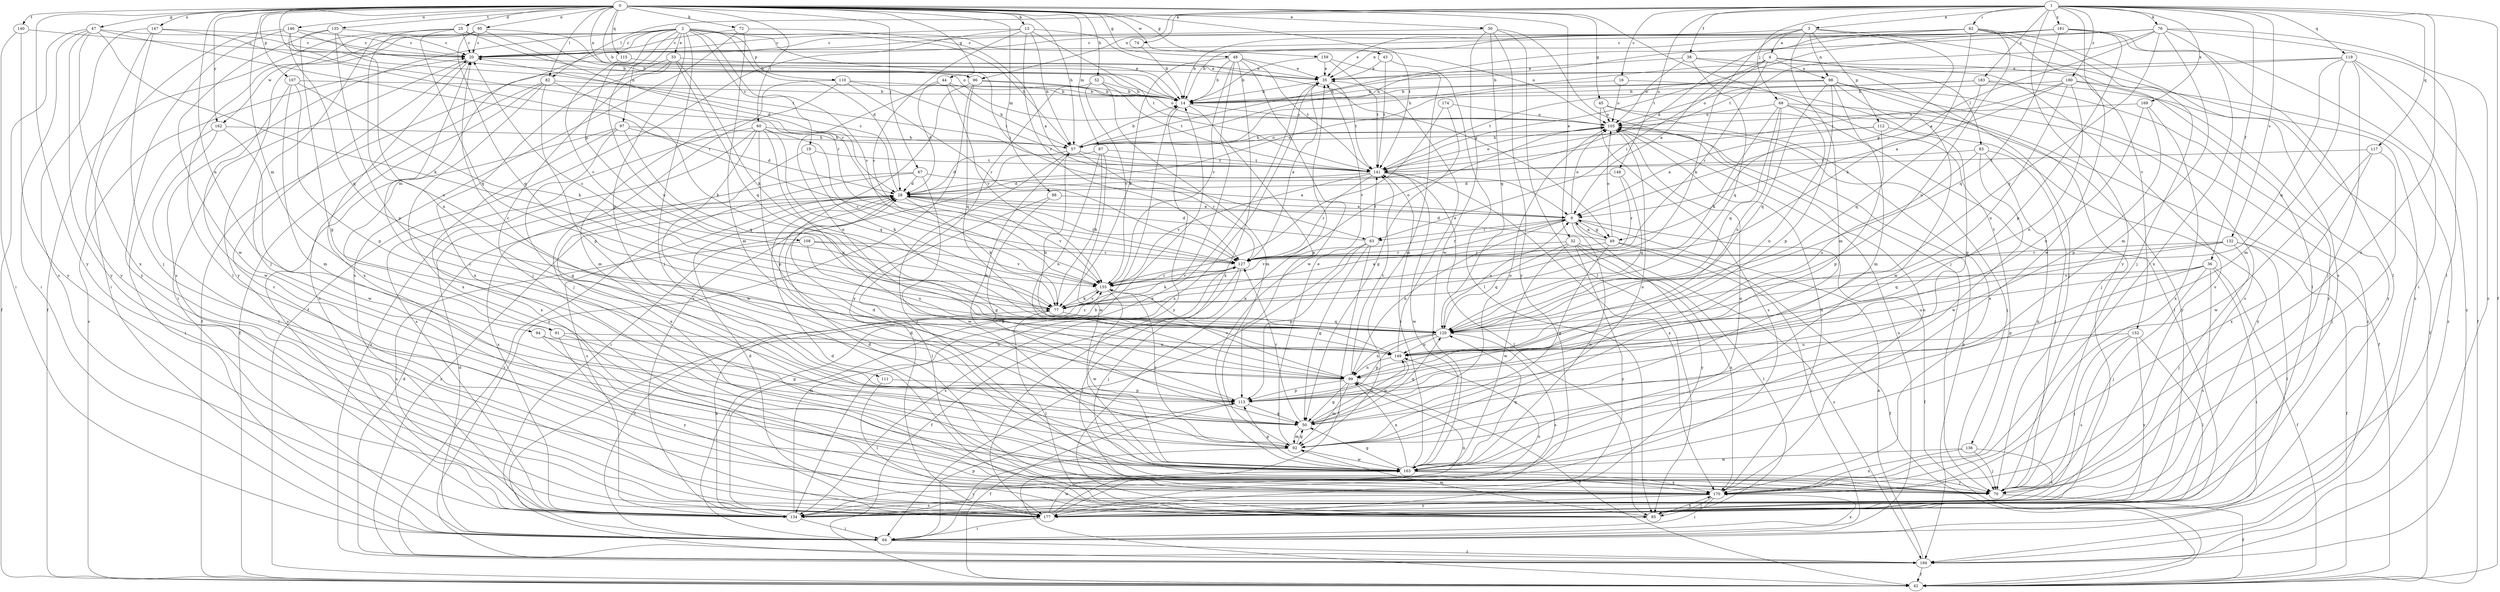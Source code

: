 strict digraph  {
0;
1;
2;
3;
4;
6;
13;
14;
16;
19;
20;
25;
28;
30;
32;
33;
35;
36;
38;
42;
43;
44;
45;
47;
48;
49;
50;
52;
57;
60;
62;
63;
64;
67;
68;
70;
72;
74;
76;
77;
82;
83;
85;
87;
88;
91;
92;
94;
95;
96;
97;
98;
99;
105;
107;
108;
110;
111;
112;
113;
115;
117;
119;
120;
127;
132;
134;
135;
136;
140;
141;
146;
147;
148;
149;
152;
155;
159;
162;
163;
169;
170;
174;
177;
180;
181;
183;
184;
0 -> 13  [label=b];
0 -> 14  [label=b];
0 -> 25  [label=d];
0 -> 30  [label=e];
0 -> 32  [label=e];
0 -> 43  [label=g];
0 -> 44  [label=g];
0 -> 45  [label=g];
0 -> 47  [label=g];
0 -> 48  [label=g];
0 -> 52  [label=h];
0 -> 57  [label=h];
0 -> 60  [label=i];
0 -> 67  [label=j];
0 -> 72  [label=k];
0 -> 82  [label=l];
0 -> 87  [label=m];
0 -> 88  [label=m];
0 -> 91  [label=m];
0 -> 94  [label=n];
0 -> 95  [label=n];
0 -> 96  [label=n];
0 -> 107  [label=p];
0 -> 115  [label=q];
0 -> 127  [label=r];
0 -> 135  [label=t];
0 -> 136  [label=t];
0 -> 140  [label=t];
0 -> 141  [label=t];
0 -> 146  [label=u];
0 -> 147  [label=u];
0 -> 159  [label=w];
0 -> 162  [label=y];
0 -> 177  [label=y];
1 -> 3  [label=a];
1 -> 16  [label=c];
1 -> 36  [label=f];
1 -> 38  [label=f];
1 -> 42  [label=f];
1 -> 62  [label=i];
1 -> 68  [label=j];
1 -> 74  [label=k];
1 -> 76  [label=k];
1 -> 82  [label=l];
1 -> 96  [label=n];
1 -> 117  [label=q];
1 -> 119  [label=q];
1 -> 132  [label=s];
1 -> 148  [label=u];
1 -> 152  [label=v];
1 -> 169  [label=x];
1 -> 170  [label=x];
1 -> 177  [label=y];
1 -> 180  [label=z];
1 -> 181  [label=z];
1 -> 183  [label=z];
2 -> 19  [label=c];
2 -> 20  [label=c];
2 -> 28  [label=d];
2 -> 33  [label=e];
2 -> 57  [label=h];
2 -> 63  [label=i];
2 -> 70  [label=j];
2 -> 91  [label=m];
2 -> 97  [label=n];
2 -> 105  [label=o];
2 -> 108  [label=p];
2 -> 110  [label=p];
2 -> 111  [label=p];
2 -> 134  [label=s];
2 -> 149  [label=u];
2 -> 155  [label=v];
2 -> 162  [label=w];
2 -> 177  [label=y];
3 -> 4  [label=a];
3 -> 35  [label=e];
3 -> 49  [label=g];
3 -> 77  [label=k];
3 -> 92  [label=m];
3 -> 98  [label=n];
3 -> 112  [label=p];
3 -> 184  [label=z];
4 -> 6  [label=a];
4 -> 57  [label=h];
4 -> 63  [label=i];
4 -> 83  [label=l];
4 -> 85  [label=l];
4 -> 98  [label=n];
4 -> 127  [label=r];
6 -> 42  [label=f];
6 -> 49  [label=g];
6 -> 63  [label=i];
6 -> 99  [label=n];
6 -> 105  [label=o];
6 -> 127  [label=r];
6 -> 163  [label=w];
6 -> 177  [label=y];
13 -> 20  [label=c];
13 -> 42  [label=f];
13 -> 49  [label=g];
13 -> 57  [label=h];
13 -> 127  [label=r];
13 -> 141  [label=t];
13 -> 155  [label=v];
14 -> 105  [label=o];
14 -> 113  [label=p];
14 -> 177  [label=y];
16 -> 14  [label=b];
16 -> 50  [label=g];
16 -> 105  [label=o];
19 -> 77  [label=k];
19 -> 141  [label=t];
19 -> 170  [label=x];
20 -> 35  [label=e];
20 -> 64  [label=i];
20 -> 170  [label=x];
25 -> 14  [label=b];
25 -> 20  [label=c];
25 -> 42  [label=f];
25 -> 105  [label=o];
25 -> 120  [label=q];
25 -> 149  [label=u];
28 -> 6  [label=a];
28 -> 20  [label=c];
28 -> 77  [label=k];
28 -> 127  [label=r];
28 -> 134  [label=s];
28 -> 155  [label=v];
28 -> 184  [label=z];
30 -> 20  [label=c];
30 -> 70  [label=j];
30 -> 85  [label=l];
30 -> 120  [label=q];
30 -> 163  [label=w];
30 -> 177  [label=y];
32 -> 85  [label=l];
32 -> 120  [label=q];
32 -> 127  [label=r];
32 -> 163  [label=w];
32 -> 170  [label=x];
32 -> 177  [label=y];
32 -> 184  [label=z];
33 -> 35  [label=e];
33 -> 42  [label=f];
33 -> 70  [label=j];
33 -> 77  [label=k];
33 -> 120  [label=q];
33 -> 170  [label=x];
35 -> 14  [label=b];
35 -> 134  [label=s];
35 -> 141  [label=t];
36 -> 42  [label=f];
36 -> 64  [label=i];
36 -> 70  [label=j];
36 -> 113  [label=p];
36 -> 134  [label=s];
36 -> 149  [label=u];
36 -> 155  [label=v];
38 -> 35  [label=e];
38 -> 70  [label=j];
38 -> 105  [label=o];
38 -> 120  [label=q];
38 -> 134  [label=s];
42 -> 20  [label=c];
43 -> 35  [label=e];
43 -> 85  [label=l];
43 -> 141  [label=t];
44 -> 14  [label=b];
44 -> 28  [label=d];
44 -> 57  [label=h];
44 -> 99  [label=n];
44 -> 155  [label=v];
45 -> 85  [label=l];
45 -> 105  [label=o];
45 -> 134  [label=s];
45 -> 170  [label=x];
47 -> 20  [label=c];
47 -> 42  [label=f];
47 -> 64  [label=i];
47 -> 77  [label=k];
47 -> 127  [label=r];
47 -> 170  [label=x];
47 -> 177  [label=y];
48 -> 14  [label=b];
48 -> 35  [label=e];
48 -> 77  [label=k];
48 -> 141  [label=t];
48 -> 155  [label=v];
48 -> 163  [label=w];
48 -> 170  [label=x];
48 -> 184  [label=z];
49 -> 6  [label=a];
49 -> 28  [label=d];
49 -> 42  [label=f];
49 -> 50  [label=g];
49 -> 64  [label=i];
49 -> 105  [label=o];
49 -> 127  [label=r];
50 -> 28  [label=d];
50 -> 92  [label=m];
50 -> 105  [label=o];
50 -> 120  [label=q];
50 -> 127  [label=r];
50 -> 149  [label=u];
52 -> 14  [label=b];
52 -> 92  [label=m];
52 -> 141  [label=t];
52 -> 155  [label=v];
52 -> 177  [label=y];
57 -> 14  [label=b];
57 -> 64  [label=i];
57 -> 70  [label=j];
57 -> 105  [label=o];
57 -> 127  [label=r];
57 -> 141  [label=t];
60 -> 57  [label=h];
60 -> 99  [label=n];
60 -> 113  [label=p];
60 -> 120  [label=q];
60 -> 134  [label=s];
60 -> 155  [label=v];
60 -> 163  [label=w];
60 -> 184  [label=z];
62 -> 14  [label=b];
62 -> 20  [label=c];
62 -> 28  [label=d];
62 -> 35  [label=e];
62 -> 70  [label=j];
62 -> 77  [label=k];
62 -> 134  [label=s];
62 -> 149  [label=u];
62 -> 163  [label=w];
63 -> 28  [label=d];
63 -> 42  [label=f];
63 -> 50  [label=g];
63 -> 64  [label=i];
63 -> 113  [label=p];
63 -> 141  [label=t];
64 -> 14  [label=b];
64 -> 28  [label=d];
64 -> 105  [label=o];
64 -> 113  [label=p];
64 -> 155  [label=v];
64 -> 170  [label=x];
64 -> 184  [label=z];
67 -> 6  [label=a];
67 -> 28  [label=d];
67 -> 134  [label=s];
67 -> 163  [label=w];
67 -> 184  [label=z];
68 -> 42  [label=f];
68 -> 77  [label=k];
68 -> 99  [label=n];
68 -> 105  [label=o];
68 -> 120  [label=q];
68 -> 149  [label=u];
68 -> 177  [label=y];
70 -> 42  [label=f];
72 -> 6  [label=a];
72 -> 20  [label=c];
72 -> 92  [label=m];
72 -> 134  [label=s];
74 -> 14  [label=b];
76 -> 6  [label=a];
76 -> 20  [label=c];
76 -> 57  [label=h];
76 -> 85  [label=l];
76 -> 92  [label=m];
76 -> 120  [label=q];
76 -> 141  [label=t];
76 -> 170  [label=x];
76 -> 184  [label=z];
77 -> 6  [label=a];
77 -> 20  [label=c];
77 -> 85  [label=l];
77 -> 120  [label=q];
77 -> 155  [label=v];
82 -> 14  [label=b];
82 -> 42  [label=f];
82 -> 77  [label=k];
82 -> 113  [label=p];
82 -> 134  [label=s];
82 -> 170  [label=x];
83 -> 70  [label=j];
83 -> 141  [label=t];
83 -> 149  [label=u];
83 -> 163  [label=w];
83 -> 170  [label=x];
85 -> 28  [label=d];
85 -> 35  [label=e];
85 -> 92  [label=m];
85 -> 170  [label=x];
87 -> 28  [label=d];
87 -> 77  [label=k];
87 -> 99  [label=n];
87 -> 141  [label=t];
87 -> 163  [label=w];
88 -> 6  [label=a];
88 -> 50  [label=g];
88 -> 85  [label=l];
91 -> 92  [label=m];
91 -> 149  [label=u];
91 -> 177  [label=y];
92 -> 35  [label=e];
92 -> 50  [label=g];
92 -> 64  [label=i];
92 -> 105  [label=o];
92 -> 155  [label=v];
92 -> 163  [label=w];
94 -> 50  [label=g];
94 -> 70  [label=j];
94 -> 149  [label=u];
95 -> 14  [label=b];
95 -> 20  [label=c];
95 -> 28  [label=d];
95 -> 70  [label=j];
95 -> 85  [label=l];
95 -> 120  [label=q];
96 -> 14  [label=b];
96 -> 105  [label=o];
96 -> 120  [label=q];
96 -> 134  [label=s];
96 -> 184  [label=z];
97 -> 28  [label=d];
97 -> 50  [label=g];
97 -> 57  [label=h];
97 -> 120  [label=q];
97 -> 134  [label=s];
97 -> 170  [label=x];
98 -> 14  [label=b];
98 -> 28  [label=d];
98 -> 70  [label=j];
98 -> 92  [label=m];
98 -> 113  [label=p];
98 -> 120  [label=q];
98 -> 134  [label=s];
98 -> 141  [label=t];
98 -> 163  [label=w];
98 -> 184  [label=z];
99 -> 20  [label=c];
99 -> 42  [label=f];
99 -> 50  [label=g];
99 -> 92  [label=m];
99 -> 113  [label=p];
99 -> 141  [label=t];
99 -> 155  [label=v];
105 -> 57  [label=h];
105 -> 70  [label=j];
105 -> 170  [label=x];
105 -> 184  [label=z];
107 -> 14  [label=b];
107 -> 77  [label=k];
107 -> 92  [label=m];
107 -> 113  [label=p];
107 -> 163  [label=w];
108 -> 127  [label=r];
108 -> 134  [label=s];
108 -> 149  [label=u];
108 -> 155  [label=v];
110 -> 14  [label=b];
110 -> 70  [label=j];
110 -> 92  [label=m];
110 -> 127  [label=r];
110 -> 141  [label=t];
111 -> 85  [label=l];
111 -> 113  [label=p];
112 -> 6  [label=a];
112 -> 57  [label=h];
112 -> 113  [label=p];
112 -> 177  [label=y];
113 -> 42  [label=f];
113 -> 50  [label=g];
113 -> 57  [label=h];
115 -> 35  [label=e];
115 -> 155  [label=v];
117 -> 70  [label=j];
117 -> 141  [label=t];
117 -> 163  [label=w];
117 -> 170  [label=x];
119 -> 14  [label=b];
119 -> 35  [label=e];
119 -> 42  [label=f];
119 -> 70  [label=j];
119 -> 92  [label=m];
119 -> 120  [label=q];
119 -> 184  [label=z];
120 -> 6  [label=a];
120 -> 99  [label=n];
120 -> 113  [label=p];
120 -> 134  [label=s];
120 -> 149  [label=u];
127 -> 35  [label=e];
127 -> 42  [label=f];
127 -> 70  [label=j];
127 -> 77  [label=k];
127 -> 105  [label=o];
127 -> 134  [label=s];
127 -> 155  [label=v];
132 -> 42  [label=f];
132 -> 70  [label=j];
132 -> 85  [label=l];
132 -> 120  [label=q];
132 -> 127  [label=r];
132 -> 155  [label=v];
134 -> 14  [label=b];
134 -> 35  [label=e];
134 -> 64  [label=i];
134 -> 77  [label=k];
135 -> 20  [label=c];
135 -> 50  [label=g];
135 -> 99  [label=n];
135 -> 113  [label=p];
135 -> 163  [label=w];
136 -> 70  [label=j];
136 -> 134  [label=s];
136 -> 163  [label=w];
136 -> 170  [label=x];
140 -> 20  [label=c];
140 -> 64  [label=i];
140 -> 177  [label=y];
141 -> 28  [label=d];
141 -> 85  [label=l];
141 -> 105  [label=o];
141 -> 127  [label=r];
141 -> 155  [label=v];
141 -> 163  [label=w];
141 -> 170  [label=x];
146 -> 14  [label=b];
146 -> 20  [label=c];
146 -> 64  [label=i];
146 -> 120  [label=q];
146 -> 141  [label=t];
146 -> 177  [label=y];
147 -> 20  [label=c];
147 -> 70  [label=j];
147 -> 127  [label=r];
147 -> 134  [label=s];
147 -> 177  [label=y];
148 -> 28  [label=d];
148 -> 120  [label=q];
148 -> 127  [label=r];
149 -> 35  [label=e];
149 -> 50  [label=g];
149 -> 57  [label=h];
149 -> 99  [label=n];
152 -> 70  [label=j];
152 -> 85  [label=l];
152 -> 134  [label=s];
152 -> 149  [label=u];
152 -> 177  [label=y];
155 -> 77  [label=k];
155 -> 127  [label=r];
155 -> 163  [label=w];
159 -> 14  [label=b];
159 -> 35  [label=e];
159 -> 92  [label=m];
159 -> 141  [label=t];
162 -> 57  [label=h];
162 -> 64  [label=i];
162 -> 85  [label=l];
162 -> 163  [label=w];
163 -> 20  [label=c];
163 -> 28  [label=d];
163 -> 50  [label=g];
163 -> 70  [label=j];
163 -> 99  [label=n];
163 -> 105  [label=o];
163 -> 113  [label=p];
163 -> 120  [label=q];
163 -> 141  [label=t];
163 -> 170  [label=x];
169 -> 99  [label=n];
169 -> 105  [label=o];
169 -> 113  [label=p];
169 -> 170  [label=x];
170 -> 28  [label=d];
170 -> 64  [label=i];
170 -> 85  [label=l];
170 -> 105  [label=o];
170 -> 134  [label=s];
170 -> 177  [label=y];
174 -> 50  [label=g];
174 -> 105  [label=o];
174 -> 155  [label=v];
177 -> 20  [label=c];
177 -> 28  [label=d];
177 -> 64  [label=i];
177 -> 99  [label=n];
177 -> 149  [label=u];
177 -> 163  [label=w];
180 -> 6  [label=a];
180 -> 14  [label=b];
180 -> 99  [label=n];
180 -> 141  [label=t];
180 -> 149  [label=u];
180 -> 177  [label=y];
180 -> 184  [label=z];
181 -> 14  [label=b];
181 -> 20  [label=c];
181 -> 57  [label=h];
181 -> 64  [label=i];
181 -> 85  [label=l];
181 -> 113  [label=p];
181 -> 120  [label=q];
181 -> 141  [label=t];
183 -> 14  [label=b];
183 -> 42  [label=f];
183 -> 105  [label=o];
183 -> 120  [label=q];
183 -> 177  [label=y];
184 -> 6  [label=a];
184 -> 28  [label=d];
184 -> 42  [label=f];
}
